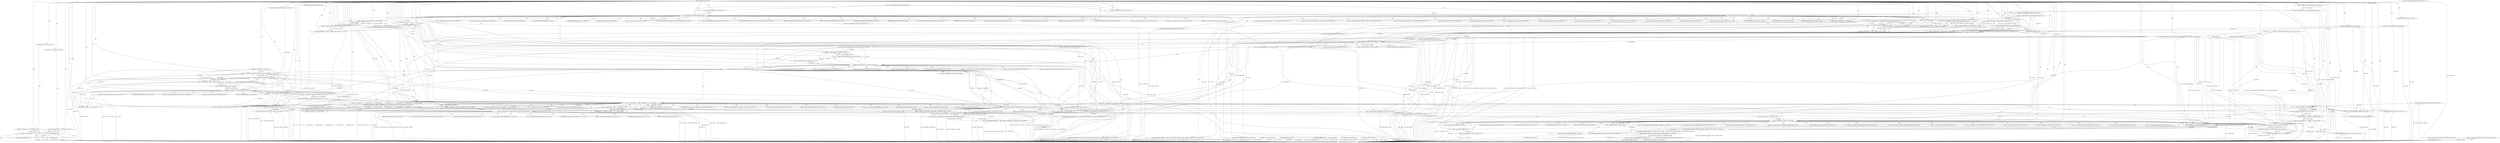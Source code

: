 
digraph "FUN80" {  

"9031" [label = "(METHOD,FUN80)<SUB>1493</SUB>" ]

"9550" [label = "(METHOD_RETURN,void)<SUB>1493</SUB>" ]

"9032" [label = "(PARAM,float VAR246[38][64][2])<SUB>1493</SUB>" ]

"9033" [label = "(PARAM,const float VAR241[64][40][2])<SUB>1494</SUB>" ]

"9034" [label = "(PARAM,SpectralBandReplication *VAR46)<SUB>1495</SUB>" ]

"9035" [label = "(PARAM,SBRData *VAR153)<SUB>1495</SUB>" ]

"9036" [label = "(PARAM,const int VAR51[2])<SUB>1496</SUB>" ]

"9043" [label = "(&lt;operator&gt;.assignment,VAR273 = 4 * !VAR46-&gt;VAR100)<SUB>1499</SUB>" ]

"9052" [label = "(&lt;operator&gt;.assignment,VAR48 = VAR46-&gt;VAR48[1])<SUB>1500</SUB>" ]

"9060" [label = "(&lt;operator&gt;.assignment,VAR274 = VAR46-&gt;VAR49[1])<SUB>1501</SUB>" ]

"9068" [label = "(&lt;operator&gt;.assignment,VAR275[5] = {\012        0.33333333333333,\012        0.30150283239582,\012        0.21816949906249,\012        0.11516383427084,\012        0.03183050093751,\012    })<SUB>1502</SUB>" ]

"9077" [label = "(&lt;operator&gt;.assignment,VAR233[2][4] = {\012        {  1,  0, -1,  0}, \012        {  0,  1,  0, -1}, \012    })<SUB>1509</SUB>" ]

"9094" [label = "(&lt;operator&gt;.assignment,(*VAR276)[48] = VAR153-&gt;VAR276)<SUB>1513</SUB>" ]

"9099" [label = "(&lt;operator&gt;.assignment,(*VAR277)[48] = VAR153-&gt;VAR277)<SUB>1513</SUB>" ]

"9105" [label = "(&lt;operator&gt;.assignment,VAR278 = VAR153-&gt;VAR147)<SUB>1514</SUB>" ]

"9111" [label = "(&lt;operator&gt;.assignment,VAR279  = VAR153-&gt;VAR280)<SUB>1515</SUB>" ]

"9540" [label = "(&lt;operator&gt;.assignment,VAR153-&gt;VAR147 = VAR278)<SUB>1577</SUB>" ]

"9545" [label = "(&lt;operator&gt;.assignment,VAR153-&gt;VAR280  = VAR279)<SUB>1578</SUB>" ]

"9257" [label = "(&lt;operator&gt;.lessThan,VAR205 &lt; VAR153-&gt;VAR159)<SUB>1533</SUB>" ]

"9262" [label = "(&lt;operator&gt;.postIncrement,VAR205++)<SUB>1533</SUB>" ]

"9045" [label = "(&lt;operator&gt;.multiplication,4 * !VAR46-&gt;VAR100)<SUB>1499</SUB>" ]

"9070" [label = "(&lt;operator&gt;.arrayInitializer,{\012        0.33333333333333,\012        0.30150283239582,\012        0.21816949906249,\012        0.11516383427084,\012        0.03183050093751,\012    })<SUB>1502</SUB>" ]

"9079" [label = "(&lt;operator&gt;.arrayInitializer,{\012        {  1,  0, -1,  0}, \012        {  0,  1,  0, -1}, \012    })<SUB>1509</SUB>" ]

"9254" [label = "(&lt;operator&gt;.assignment,VAR205 = 0)<SUB>1533</SUB>" ]

"9047" [label = "(&lt;operator&gt;.logicalNot,!VAR46-&gt;VAR100)<SUB>1499</SUB>" ]

"9080" [label = "(&lt;operator&gt;.arrayInitializer,{  1,  0, -1,  0})<SUB>1510</SUB>" ]

"9086" [label = "(&lt;operator&gt;.arrayInitializer,{  0,  1,  0, -1})<SUB>1511</SUB>" ]

"9126" [label = "(&lt;operator&gt;.lessThan,VAR68 &lt; VAR273)<SUB>1518</SUB>" ]

"9129" [label = "(&lt;operator&gt;.postIncrement,VAR68++)<SUB>1518</SUB>" ]

"9276" [label = "(&lt;operator&gt;.lessThan,VAR68 &lt; 2 * VAR153-&gt;VAR163[VAR205 + 1])<SUB>1534</SUB>" ]

"9287" [label = "(&lt;operator&gt;.postIncrement,VAR68++)<SUB>1534</SUB>" ]

"9083" [label = "(&lt;operator&gt;.minus,-1)<SUB>1510</SUB>" ]

"9090" [label = "(&lt;operator&gt;.minus,-1)<SUB>1511</SUB>" ]

"9123" [label = "(&lt;operator&gt;.assignment,VAR68 = 0)<SUB>1518</SUB>" ]

"9132" [label = "(FUN100,FUN100(VAR276[VAR68 + 2*VAR153-&gt;VAR163[0]], VAR46-&gt;VAR269[0], VAR274 * sizeof(VAR46-&gt;VAR269[0][0])))<SUB>1519</SUB>" ]

"9159" [label = "(FUN100,FUN100(VAR277[VAR68 + 2*VAR153-&gt;VAR163[0]], VAR46-&gt;VAR267[0],  VAR274 * sizeof(VAR46-&gt;VAR267[0][0])))<SUB>1520</SUB>" ]

"9189" [label = "(IDENTIFIER,VAR273,if (VAR273))<SUB>1522</SUB>" ]

"9267" [label = "(&lt;operator&gt;.assignment,VAR68 = 2 * VAR153-&gt;VAR163[VAR205])<SUB>1534</SUB>" ]

"9291" [label = "(&lt;operator&gt;.assignment,VAR281 = (1 - 2*(VAR48 &amp; 1)))<SUB>1535</SUB>" ]

"9407" [label = "(VAR46-&gt;VAR61.FUN81,VAR46-&gt;VAR61.FUN81(VAR246[VAR68] + VAR48, VAR241 + VAR48, VAR284, VAR274,\012                               VAR68 + VAR244))<SUB>1557</SUB>" ]

"9526" [label = "(&lt;operator&gt;.assignment,VAR278 = (VAR278 + VAR274) &amp; 0x1ff)<SUB>1573</SUB>" ]

"9533" [label = "(&lt;operator&gt;.assignment,VAR279 = (VAR279 + 1) &amp; 3)<SUB>1574</SUB>" ]

"9278" [label = "(&lt;operator&gt;.multiplication,2 * VAR153-&gt;VAR163[VAR205 + 1])<SUB>1534</SUB>" ]

"9305" [label = "(&lt;operator&gt;.logicalAnd,VAR273 &amp;&amp; VAR205 != VAR51[0] &amp;&amp; VAR205 != VAR51[1])<SUB>1540</SUB>" ]

"9427" [label = "(&lt;operator&gt;.logicalAnd,VAR205 != VAR51[0] &amp;&amp; VAR205 != VAR51[1])<SUB>1560</SUB>" ]

"9149" [label = "(&lt;operator&gt;.multiplication,VAR274 * sizeof(VAR46-&gt;VAR269[0][0]))<SUB>1519</SUB>" ]

"9176" [label = "(&lt;operator&gt;.multiplication,VAR274 * sizeof(VAR46-&gt;VAR267[0][0]))<SUB>1520</SUB>" ]

"9196" [label = "(&lt;operator&gt;.lessThan,VAR68 &lt; 4)<SUB>1523</SUB>" ]

"9199" [label = "(&lt;operator&gt;.postIncrement,VAR68++)<SUB>1523</SUB>" ]

"9269" [label = "(&lt;operator&gt;.multiplication,2 * VAR153-&gt;VAR163[VAR205])<SUB>1534</SUB>" ]

"9293" [label = "(&lt;operator&gt;.subtraction,1 - 2*(VAR48 &amp; 1))<SUB>1535</SUB>" ]

"9319" [label = "(&lt;operator&gt;.assignment,VAR284 = VAR282)<SUB>1541</SUB>" ]

"9322" [label = "(&lt;operator&gt;.assignment,VAR285 = VAR283)<SUB>1542</SUB>" ]

"9413" [label = "(&lt;operator&gt;.addition,VAR246[VAR68] + VAR48)<SUB>1557</SUB>" ]

"9418" [label = "(&lt;operator&gt;.addition,VAR241 + VAR48)<SUB>1557</SUB>" ]

"9423" [label = "(&lt;operator&gt;.addition,VAR68 + VAR244)<SUB>1558</SUB>" ]

"9439" [label = "(VAR46-&gt;VAR61.VAR287[VAR279],VAR46-&gt;VAR61.VAR287[VAR279](VAR246[VAR68] + VAR48, VAR46-&gt;VAR268[VAR205],\012                                                   VAR285, VAR278,\012                                                   VAR48, VAR274))<SUB>1561</SUB>" ]

"9528" [label = "(&lt;operator&gt;.and,(VAR278 + VAR274) &amp; 0x1ff)<SUB>1573</SUB>" ]

"9535" [label = "(&lt;operator&gt;.and,(VAR279 + 1) &amp; 3)<SUB>1574</SUB>" ]

"9135" [label = "(&lt;operator&gt;.addition,VAR68 + 2*VAR153-&gt;VAR163[0])<SUB>1519</SUB>" ]

"9151" [label = "(&lt;operator&gt;.sizeOf,sizeof(VAR46-&gt;VAR269[0][0]))<SUB>1519</SUB>" ]

"9162" [label = "(&lt;operator&gt;.addition,VAR68 + 2*VAR153-&gt;VAR163[0])<SUB>1520</SUB>" ]

"9178" [label = "(&lt;operator&gt;.sizeOf,sizeof(VAR46-&gt;VAR267[0][0]))<SUB>1520</SUB>" ]

"9193" [label = "(&lt;operator&gt;.assignment,VAR68 = 0)<SUB>1523</SUB>" ]

"9202" [label = "(FUN100,FUN100(VAR276[VAR68 + 2 * VAR153-&gt;VAR163[0]],\012                   VAR276[VAR68 + 2 * VAR153-&gt;VAR162],\012                   sizeof(VAR276[0])))<SUB>1524</SUB>" ]

"9227" [label = "(FUN100,FUN100(VAR277[VAR68 + 2 * VAR153-&gt;VAR163[0]],\012                   VAR277[VAR68 + 2 * VAR153-&gt;VAR162],\012                   sizeof(VAR277[0])))<SUB>1527</SUB>" ]

"9284" [label = "(&lt;operator&gt;.addition,VAR205 + 1)<SUB>1534</SUB>" ]

"9295" [label = "(&lt;operator&gt;.multiplication,2*(VAR48 &amp; 1))<SUB>1535</SUB>" ]

"9306" [label = "(&lt;operator&gt;.logicalAnd,VAR273 &amp;&amp; VAR205 != VAR51[0])<SUB>1540</SUB>" ]

"9313" [label = "(&lt;operator&gt;.notEquals,VAR205 != VAR51[1])<SUB>1540</SUB>" ]

"9330" [label = "(&lt;operator&gt;.lessThan,VAR49 &lt; VAR274)<SUB>1543</SUB>" ]

"9333" [label = "(&lt;operator&gt;.postIncrement,VAR49++)<SUB>1543</SUB>" ]

"9395" [label = "(&lt;operator&gt;.assignment,VAR284 = VAR276[VAR68 + VAR273])<SUB>1553</SUB>" ]

"9402" [label = "(&lt;operator&gt;.assignment,VAR285 = VAR277[VAR68])<SUB>1554</SUB>" ]

"9428" [label = "(&lt;operator&gt;.notEquals,VAR205 != VAR51[0])<SUB>1560</SUB>" ]

"9433" [label = "(&lt;operator&gt;.notEquals,VAR205 != VAR51[1])<SUB>1560</SUB>" ]

"9529" [label = "(&lt;operator&gt;.addition,VAR278 + VAR274)<SUB>1573</SUB>" ]

"9536" [label = "(&lt;operator&gt;.addition,VAR279 + 1)<SUB>1574</SUB>" ]

"9137" [label = "(&lt;operator&gt;.multiplication,2*VAR153-&gt;VAR163[0])<SUB>1519</SUB>" ]

"9164" [label = "(&lt;operator&gt;.multiplication,2*VAR153-&gt;VAR163[0])<SUB>1520</SUB>" ]

"9297" [label = "(&lt;operator&gt;.and,VAR48 &amp; 1)<SUB>1535</SUB>" ]

"9308" [label = "(&lt;operator&gt;.notEquals,VAR205 != VAR51[0])<SUB>1540</SUB>" ]

"9327" [label = "(&lt;operator&gt;.assignment,VAR49 = 0)<SUB>1543</SUB>" ]

"9337" [label = "(&lt;operator&gt;.assignment,VAR286 = VAR68 + VAR273)<SUB>1544</SUB>" ]

"9342" [label = "(&lt;operator&gt;.assignment,VAR284[VAR49] = 0.0f)<SUB>1545</SUB>" ]

"9347" [label = "(&lt;operator&gt;.assignment,VAR285[VAR49] = 0.0f)<SUB>1546</SUB>" ]

"9447" [label = "(&lt;operator&gt;.addition,VAR246[VAR68] + VAR48)<SUB>1561</SUB>" ]

"9468" [label = "(&lt;operator&gt;.lessThan,VAR49 &lt; VAR274)<SUB>1565</SUB>" ]

"9471" [label = "(&lt;operator&gt;.postIncrement,VAR49++)<SUB>1565</SUB>" ]

"9223" [label = "(&lt;operator&gt;.sizeOf,sizeof(VAR276[0]))<SUB>1526</SUB>" ]

"9248" [label = "(&lt;operator&gt;.sizeOf,sizeof(VAR277[0]))<SUB>1529</SUB>" ]

"9357" [label = "(&lt;operator&gt;.lessEqualsThan,VAR175 &lt;= VAR273)<SUB>1547</SUB>" ]

"9360" [label = "(&lt;operator&gt;.postIncrement,VAR175++)<SUB>1547</SUB>" ]

"9465" [label = "(&lt;operator&gt;.assignment,VAR49 = 0)<SUB>1565</SUB>" ]

"9474" [label = "(&lt;operator&gt;.assignmentPlus,VAR246[VAR68][VAR49 + VAR48][0] +=\012                        VAR46-&gt;VAR268[VAR205][VAR49] * VAR233[0][VAR279])<SUB>1566</SUB>" ]

"9497" [label = "(&lt;operator&gt;.assignmentPlus,VAR246[VAR68][VAR49 + VAR48][1] +=\012                        VAR46-&gt;VAR268[VAR205][VAR49] * (VAR233[1][VAR279] * VAR281))<SUB>1568</SUB>" ]

"9522" [label = "(&lt;operator&gt;.assignment,VAR281 = -VAR281)<SUB>1570</SUB>" ]

"9205" [label = "(&lt;operator&gt;.addition,VAR68 + 2 * VAR153-&gt;VAR163[0])<SUB>1524</SUB>" ]

"9216" [label = "(&lt;operator&gt;.addition,VAR68 + 2 * VAR153-&gt;VAR162)<SUB>1525</SUB>" ]

"9230" [label = "(&lt;operator&gt;.addition,VAR68 + 2 * VAR153-&gt;VAR163[0])<SUB>1527</SUB>" ]

"9241" [label = "(&lt;operator&gt;.addition,VAR68 + 2 * VAR153-&gt;VAR162)<SUB>1528</SUB>" ]

"9339" [label = "(&lt;operator&gt;.addition,VAR68 + VAR273)<SUB>1544</SUB>" ]

"9354" [label = "(&lt;operator&gt;.assignment,VAR175 = 0)<SUB>1547</SUB>" ]

"9363" [label = "(&lt;operator&gt;.assignmentPlus,VAR284[VAR49] += VAR276[VAR286 - VAR175][VAR49] * VAR275[VAR175])<SUB>1548</SUB>" ]

"9378" [label = "(&lt;operator&gt;.assignmentPlus,VAR285[VAR49] += VAR277[VAR286 - VAR175][VAR49] * VAR275[VAR175])<SUB>1549</SUB>" ]

"9399" [label = "(&lt;operator&gt;.addition,VAR68 + VAR273)<SUB>1553</SUB>" ]

"9207" [label = "(&lt;operator&gt;.multiplication,2 * VAR153-&gt;VAR163[0])<SUB>1524</SUB>" ]

"9218" [label = "(&lt;operator&gt;.multiplication,2 * VAR153-&gt;VAR162)<SUB>1525</SUB>" ]

"9232" [label = "(&lt;operator&gt;.multiplication,2 * VAR153-&gt;VAR163[0])<SUB>1527</SUB>" ]

"9243" [label = "(&lt;operator&gt;.multiplication,2 * VAR153-&gt;VAR162)<SUB>1528</SUB>" ]

"9484" [label = "(&lt;operator&gt;.multiplication,VAR46-&gt;VAR268[VAR205][VAR49] * VAR233[0][VAR279])<SUB>1567</SUB>" ]

"9507" [label = "(&lt;operator&gt;.multiplication,VAR46-&gt;VAR268[VAR205][VAR49] * (VAR233[1][VAR279] * VAR281))<SUB>1569</SUB>" ]

"9524" [label = "(&lt;operator&gt;.minus,-VAR281)<SUB>1570</SUB>" ]

"9367" [label = "(&lt;operator&gt;.multiplication,VAR276[VAR286 - VAR175][VAR49] * VAR275[VAR175])<SUB>1548</SUB>" ]

"9382" [label = "(&lt;operator&gt;.multiplication,VAR277[VAR286 - VAR175][VAR49] * VAR275[VAR175])<SUB>1549</SUB>" ]

"9515" [label = "(&lt;operator&gt;.multiplication,VAR233[1][VAR279] * VAR281)<SUB>1569</SUB>" ]

"9480" [label = "(&lt;operator&gt;.addition,VAR49 + VAR48)<SUB>1566</SUB>" ]

"9503" [label = "(&lt;operator&gt;.addition,VAR49 + VAR48)<SUB>1568</SUB>" ]

"9371" [label = "(&lt;operator&gt;.subtraction,VAR286 - VAR175)<SUB>1548</SUB>" ]

"9386" [label = "(&lt;operator&gt;.subtraction,VAR286 - VAR175)<SUB>1549</SUB>" ]

"9117" [label = "(&lt;operator&gt;.indirectFieldAccess,VAR46-&gt;VAR97)<SUB>1517</SUB>" ]

"9259" [label = "(&lt;operator&gt;.indirectFieldAccess,VAR153-&gt;VAR159)<SUB>1533</SUB>" ]

"9261" [label = "(FIELD_IDENTIFIER,VAR159,VAR159)<SUB>1533</SUB>" ]

"9300" [label = "(UNKNOWN,FUN68(float, VAR282, [48]);,FUN68(float, VAR282, [48]);)<SUB>1536</SUB>" ]

"9301" [label = "(UNKNOWN,FUN68(float, VAR283, [48]);,FUN68(float, VAR283, [48]);)<SUB>1537</SUB>" ]

"9133" [label = "(&lt;operator&gt;.indirectIndexAccess,VAR276[VAR68 + 2*VAR153-&gt;VAR163[0]])<SUB>1519</SUB>" ]

"9144" [label = "(&lt;operator&gt;.indirectIndexAccess,VAR46-&gt;VAR269[0])<SUB>1519</SUB>" ]

"9160" [label = "(&lt;operator&gt;.indirectIndexAccess,VAR277[VAR68 + 2*VAR153-&gt;VAR163[0]])<SUB>1520</SUB>" ]

"9171" [label = "(&lt;operator&gt;.indirectIndexAccess,VAR46-&gt;VAR267[0])<SUB>1520</SUB>" ]

"9280" [label = "(&lt;operator&gt;.indirectIndexAccess,VAR153-&gt;VAR163[VAR205 + 1])<SUB>1534</SUB>" ]

"9408" [label = "(&lt;operator&gt;.fieldAccess,VAR46-&gt;VAR61.FUN81)<SUB>1557</SUB>" ]

"9145" [label = "(&lt;operator&gt;.indirectFieldAccess,VAR46-&gt;VAR269)<SUB>1519</SUB>" ]

"9172" [label = "(&lt;operator&gt;.indirectFieldAccess,VAR46-&gt;VAR267)<SUB>1520</SUB>" ]

"9271" [label = "(&lt;operator&gt;.indirectIndexAccess,VAR153-&gt;VAR163[VAR205])<SUB>1534</SUB>" ]

"9281" [label = "(&lt;operator&gt;.indirectFieldAccess,VAR153-&gt;VAR163)<SUB>1534</SUB>" ]

"9409" [label = "(&lt;operator&gt;.indirectFieldAccess,VAR46-&gt;VAR61)<SUB>1557</SUB>" ]

"9412" [label = "(FIELD_IDENTIFIER,FUN81,FUN81)<SUB>1557</SUB>" ]

"9414" [label = "(&lt;operator&gt;.indirectIndexAccess,VAR246[VAR68])<SUB>1557</SUB>" ]

"9147" [label = "(FIELD_IDENTIFIER,VAR269,VAR269)<SUB>1519</SUB>" ]

"9152" [label = "(&lt;operator&gt;.indirectIndexAccess,VAR46-&gt;VAR269[0][0])<SUB>1519</SUB>" ]

"9174" [label = "(FIELD_IDENTIFIER,VAR267,VAR267)<SUB>1520</SUB>" ]

"9179" [label = "(&lt;operator&gt;.indirectIndexAccess,VAR46-&gt;VAR267[0][0])<SUB>1520</SUB>" ]

"9272" [label = "(&lt;operator&gt;.indirectFieldAccess,VAR153-&gt;VAR163)<SUB>1534</SUB>" ]

"9283" [label = "(FIELD_IDENTIFIER,VAR163,VAR163)<SUB>1534</SUB>" ]

"9315" [label = "(&lt;operator&gt;.indirectIndexAccess,VAR51[1])<SUB>1540</SUB>" ]

"9411" [label = "(FIELD_IDENTIFIER,VAR61,VAR61)<SUB>1557</SUB>" ]

"9430" [label = "(&lt;operator&gt;.indirectIndexAccess,VAR51[0])<SUB>1560</SUB>" ]

"9435" [label = "(&lt;operator&gt;.indirectIndexAccess,VAR51[1])<SUB>1560</SUB>" ]

"9440" [label = "(&lt;operator&gt;.indirectIndexAccess,VAR46-&gt;VAR61.VAR287[VAR279])<SUB>1561</SUB>" ]

"9452" [label = "(&lt;operator&gt;.indirectIndexAccess,VAR46-&gt;VAR268[VAR205])<SUB>1561</SUB>" ]

"9139" [label = "(&lt;operator&gt;.indirectIndexAccess,VAR153-&gt;VAR163[0])<SUB>1519</SUB>" ]

"9153" [label = "(&lt;operator&gt;.indirectIndexAccess,VAR46-&gt;VAR269[0])<SUB>1519</SUB>" ]

"9166" [label = "(&lt;operator&gt;.indirectIndexAccess,VAR153-&gt;VAR163[0])<SUB>1520</SUB>" ]

"9180" [label = "(&lt;operator&gt;.indirectIndexAccess,VAR46-&gt;VAR267[0])<SUB>1520</SUB>" ]

"9203" [label = "(&lt;operator&gt;.indirectIndexAccess,VAR276[VAR68 + 2 * VAR153-&gt;VAR163[0]])<SUB>1524</SUB>" ]

"9214" [label = "(&lt;operator&gt;.indirectIndexAccess,VAR276[VAR68 + 2 * VAR153-&gt;VAR162])<SUB>1525</SUB>" ]

"9228" [label = "(&lt;operator&gt;.indirectIndexAccess,VAR277[VAR68 + 2 * VAR153-&gt;VAR163[0]])<SUB>1527</SUB>" ]

"9239" [label = "(&lt;operator&gt;.indirectIndexAccess,VAR277[VAR68 + 2 * VAR153-&gt;VAR162])<SUB>1528</SUB>" ]

"9274" [label = "(FIELD_IDENTIFIER,VAR163,VAR163)<SUB>1534</SUB>" ]

"9310" [label = "(&lt;operator&gt;.indirectIndexAccess,VAR51[0])<SUB>1540</SUB>" ]

"9397" [label = "(&lt;operator&gt;.indirectIndexAccess,VAR276[VAR68 + VAR273])<SUB>1553</SUB>" ]

"9404" [label = "(&lt;operator&gt;.indirectIndexAccess,VAR277[VAR68])<SUB>1554</SUB>" ]

"9441" [label = "(&lt;operator&gt;.fieldAccess,VAR46-&gt;VAR61.VAR287)<SUB>1561</SUB>" ]

"9448" [label = "(&lt;operator&gt;.indirectIndexAccess,VAR246[VAR68])<SUB>1561</SUB>" ]

"9453" [label = "(&lt;operator&gt;.indirectFieldAccess,VAR46-&gt;VAR268)<SUB>1561</SUB>" ]

"9140" [label = "(&lt;operator&gt;.indirectFieldAccess,VAR153-&gt;VAR163)<SUB>1519</SUB>" ]

"9154" [label = "(&lt;operator&gt;.indirectFieldAccess,VAR46-&gt;VAR269)<SUB>1519</SUB>" ]

"9167" [label = "(&lt;operator&gt;.indirectFieldAccess,VAR153-&gt;VAR163)<SUB>1520</SUB>" ]

"9181" [label = "(&lt;operator&gt;.indirectFieldAccess,VAR46-&gt;VAR267)<SUB>1520</SUB>" ]

"9224" [label = "(&lt;operator&gt;.indirectIndexAccess,VAR276[0])<SUB>1526</SUB>" ]

"9249" [label = "(&lt;operator&gt;.indirectIndexAccess,VAR277[0])<SUB>1529</SUB>" ]

"9343" [label = "(&lt;operator&gt;.indirectIndexAccess,VAR284[VAR49])<SUB>1545</SUB>" ]

"9348" [label = "(&lt;operator&gt;.indirectIndexAccess,VAR285[VAR49])<SUB>1546</SUB>" ]

"9442" [label = "(&lt;operator&gt;.indirectFieldAccess,VAR46-&gt;VAR61)<SUB>1561</SUB>" ]

"9445" [label = "(FIELD_IDENTIFIER,VAR287,VAR287)<SUB>1561</SUB>" ]

"9455" [label = "(FIELD_IDENTIFIER,VAR268,VAR268)<SUB>1561</SUB>" ]

"9142" [label = "(FIELD_IDENTIFIER,VAR163,VAR163)<SUB>1519</SUB>" ]

"9156" [label = "(FIELD_IDENTIFIER,VAR269,VAR269)<SUB>1519</SUB>" ]

"9169" [label = "(FIELD_IDENTIFIER,VAR163,VAR163)<SUB>1520</SUB>" ]

"9183" [label = "(FIELD_IDENTIFIER,VAR267,VAR267)<SUB>1520</SUB>" ]

"9444" [label = "(FIELD_IDENTIFIER,VAR61,VAR61)<SUB>1561</SUB>" ]

"9475" [label = "(&lt;operator&gt;.indirectIndexAccess,VAR246[VAR68][VAR49 + VAR48][0])<SUB>1566</SUB>" ]

"9498" [label = "(&lt;operator&gt;.indirectIndexAccess,VAR246[VAR68][VAR49 + VAR48][1])<SUB>1568</SUB>" ]

"9209" [label = "(&lt;operator&gt;.indirectIndexAccess,VAR153-&gt;VAR163[0])<SUB>1524</SUB>" ]

"9220" [label = "(&lt;operator&gt;.indirectFieldAccess,VAR153-&gt;VAR162)<SUB>1525</SUB>" ]

"9234" [label = "(&lt;operator&gt;.indirectIndexAccess,VAR153-&gt;VAR163[0])<SUB>1527</SUB>" ]

"9245" [label = "(&lt;operator&gt;.indirectFieldAccess,VAR153-&gt;VAR162)<SUB>1528</SUB>" ]

"9364" [label = "(&lt;operator&gt;.indirectIndexAccess,VAR284[VAR49])<SUB>1548</SUB>" ]

"9379" [label = "(&lt;operator&gt;.indirectIndexAccess,VAR285[VAR49])<SUB>1549</SUB>" ]

"9476" [label = "(&lt;operator&gt;.indirectIndexAccess,VAR246[VAR68][VAR49 + VAR48])<SUB>1566</SUB>" ]

"9485" [label = "(&lt;operator&gt;.indirectIndexAccess,VAR46-&gt;VAR268[VAR205][VAR49])<SUB>1567</SUB>" ]

"9492" [label = "(&lt;operator&gt;.indirectIndexAccess,VAR233[0][VAR279])<SUB>1567</SUB>" ]

"9499" [label = "(&lt;operator&gt;.indirectIndexAccess,VAR246[VAR68][VAR49 + VAR48])<SUB>1568</SUB>" ]

"9508" [label = "(&lt;operator&gt;.indirectIndexAccess,VAR46-&gt;VAR268[VAR205][VAR49])<SUB>1569</SUB>" ]

"9210" [label = "(&lt;operator&gt;.indirectFieldAccess,VAR153-&gt;VAR163)<SUB>1524</SUB>" ]

"9222" [label = "(FIELD_IDENTIFIER,VAR162,VAR162)<SUB>1525</SUB>" ]

"9235" [label = "(&lt;operator&gt;.indirectFieldAccess,VAR153-&gt;VAR163)<SUB>1527</SUB>" ]

"9247" [label = "(FIELD_IDENTIFIER,VAR162,VAR162)<SUB>1528</SUB>" ]

"9368" [label = "(&lt;operator&gt;.indirectIndexAccess,VAR276[VAR286 - VAR175][VAR49])<SUB>1548</SUB>" ]

"9375" [label = "(&lt;operator&gt;.indirectIndexAccess,VAR275[VAR175])<SUB>1548</SUB>" ]

"9383" [label = "(&lt;operator&gt;.indirectIndexAccess,VAR277[VAR286 - VAR175][VAR49])<SUB>1549</SUB>" ]

"9390" [label = "(&lt;operator&gt;.indirectIndexAccess,VAR275[VAR175])<SUB>1549</SUB>" ]

"9477" [label = "(&lt;operator&gt;.indirectIndexAccess,VAR246[VAR68])<SUB>1566</SUB>" ]

"9486" [label = "(&lt;operator&gt;.indirectIndexAccess,VAR46-&gt;VAR268[VAR205])<SUB>1567</SUB>" ]

"9493" [label = "(&lt;operator&gt;.indirectIndexAccess,VAR233[0])<SUB>1567</SUB>" ]

"9500" [label = "(&lt;operator&gt;.indirectIndexAccess,VAR246[VAR68])<SUB>1568</SUB>" ]

"9509" [label = "(&lt;operator&gt;.indirectIndexAccess,VAR46-&gt;VAR268[VAR205])<SUB>1569</SUB>" ]

"9516" [label = "(&lt;operator&gt;.indirectIndexAccess,VAR233[1][VAR279])<SUB>1569</SUB>" ]

"9212" [label = "(FIELD_IDENTIFIER,VAR163,VAR163)<SUB>1524</SUB>" ]

"9237" [label = "(FIELD_IDENTIFIER,VAR163,VAR163)<SUB>1527</SUB>" ]

"9369" [label = "(&lt;operator&gt;.indirectIndexAccess,VAR276[VAR286 - VAR175])<SUB>1548</SUB>" ]

"9384" [label = "(&lt;operator&gt;.indirectIndexAccess,VAR277[VAR286 - VAR175])<SUB>1549</SUB>" ]

"9487" [label = "(&lt;operator&gt;.indirectFieldAccess,VAR46-&gt;VAR268)<SUB>1567</SUB>" ]

"9510" [label = "(&lt;operator&gt;.indirectFieldAccess,VAR46-&gt;VAR268)<SUB>1569</SUB>" ]

"9517" [label = "(&lt;operator&gt;.indirectIndexAccess,VAR233[1])<SUB>1569</SUB>" ]

"9489" [label = "(FIELD_IDENTIFIER,VAR268,VAR268)<SUB>1567</SUB>" ]

"9512" [label = "(FIELD_IDENTIFIER,VAR268,VAR268)<SUB>1569</SUB>" ]

  "9032" -> "9550"  [ label = "DDG: VAR246"] 

  "9033" -> "9550"  [ label = "DDG: VAR241"] 

  "9034" -> "9550"  [ label = "DDG: VAR46"] 

  "9035" -> "9550"  [ label = "DDG: VAR153"] 

  "9036" -> "9550"  [ label = "DDG: VAR51"] 

  "9043" -> "9550"  [ label = "DDG: VAR273"] 

  "9047" -> "9550"  [ label = "DDG: VAR46-&gt;VAR100"] 

  "9045" -> "9550"  [ label = "DDG: !VAR46-&gt;VAR100"] 

  "9043" -> "9550"  [ label = "DDG: 4 * !VAR46-&gt;VAR100"] 

  "9052" -> "9550"  [ label = "DDG: VAR48"] 

  "9052" -> "9550"  [ label = "DDG: VAR46-&gt;VAR48[1]"] 

  "9060" -> "9550"  [ label = "DDG: VAR274"] 

  "9060" -> "9550"  [ label = "DDG: VAR46-&gt;VAR49[1]"] 

  "9068" -> "9550"  [ label = "DDG: VAR275"] 

  "9068" -> "9550"  [ label = "DDG: {\012        0.33333333333333,\012        0.30150283239582,\012        0.21816949906249,\012        0.11516383427084,\012        0.03183050093751,\012    }"] 

  "9077" -> "9550"  [ label = "DDG: VAR233"] 

  "9079" -> "9550"  [ label = "DDG: {  1,  0, -1,  0}"] 

  "9086" -> "9550"  [ label = "DDG: -1"] 

  "9079" -> "9550"  [ label = "DDG: {  0,  1,  0, -1}"] 

  "9077" -> "9550"  [ label = "DDG: {\012        {  1,  0, -1,  0}, \012        {  0,  1,  0, -1}, \012    }"] 

  "9094" -> "9550"  [ label = "DDG: VAR153-&gt;VAR276"] 

  "9099" -> "9550"  [ label = "DDG: VAR153-&gt;VAR277"] 

  "9196" -> "9550"  [ label = "DDG: VAR68"] 

  "9196" -> "9550"  [ label = "DDG: VAR68 &lt; 4"] 

  "9202" -> "9550"  [ label = "DDG: VAR276[VAR68 + 2 * VAR153-&gt;VAR163[0]]"] 

  "9202" -> "9550"  [ label = "DDG: VAR276[VAR68 + 2 * VAR153-&gt;VAR162]"] 

  "9223" -> "9550"  [ label = "DDG: VAR276[0]"] 

  "9202" -> "9550"  [ label = "DDG: FUN100(VAR276[VAR68 + 2 * VAR153-&gt;VAR163[0]],\012                   VAR276[VAR68 + 2 * VAR153-&gt;VAR162],\012                   sizeof(VAR276[0]))"] 

  "9232" -> "9550"  [ label = "DDG: VAR153-&gt;VAR163[0]"] 

  "9230" -> "9550"  [ label = "DDG: 2 * VAR153-&gt;VAR163[0]"] 

  "9227" -> "9550"  [ label = "DDG: VAR277[VAR68 + 2 * VAR153-&gt;VAR163[0]]"] 

  "9243" -> "9550"  [ label = "DDG: VAR153-&gt;VAR162"] 

  "9241" -> "9550"  [ label = "DDG: 2 * VAR153-&gt;VAR162"] 

  "9227" -> "9550"  [ label = "DDG: VAR277[VAR68 + 2 * VAR153-&gt;VAR162]"] 

  "9248" -> "9550"  [ label = "DDG: VAR277[0]"] 

  "9227" -> "9550"  [ label = "DDG: FUN100(VAR277[VAR68 + 2 * VAR153-&gt;VAR163[0]],\012                   VAR277[VAR68 + 2 * VAR153-&gt;VAR162],\012                   sizeof(VAR277[0]))"] 

  "9126" -> "9550"  [ label = "DDG: VAR68"] 

  "9126" -> "9550"  [ label = "DDG: VAR273"] 

  "9126" -> "9550"  [ label = "DDG: VAR68 &lt; VAR273"] 

  "9257" -> "9550"  [ label = "DDG: VAR205"] 

  "9257" -> "9550"  [ label = "DDG: VAR153-&gt;VAR159"] 

  "9257" -> "9550"  [ label = "DDG: VAR205 &lt; VAR153-&gt;VAR159"] 

  "9540" -> "9550"  [ label = "DDG: VAR153-&gt;VAR147"] 

  "9540" -> "9550"  [ label = "DDG: VAR278"] 

  "9545" -> "9550"  [ label = "DDG: VAR153-&gt;VAR280"] 

  "9545" -> "9550"  [ label = "DDG: VAR279"] 

  "9269" -> "9550"  [ label = "DDG: VAR153-&gt;VAR163[VAR205]"] 

  "9267" -> "9550"  [ label = "DDG: 2 * VAR153-&gt;VAR163[VAR205]"] 

  "9276" -> "9550"  [ label = "DDG: VAR68"] 

  "9278" -> "9550"  [ label = "DDG: VAR153-&gt;VAR163[VAR205 + 1]"] 

  "9276" -> "9550"  [ label = "DDG: 2 * VAR153-&gt;VAR163[VAR205 + 1]"] 

  "9276" -> "9550"  [ label = "DDG: VAR68 &lt; 2 * VAR153-&gt;VAR163[VAR205 + 1]"] 

  "9291" -> "9550"  [ label = "DDG: VAR281"] 

  "9295" -> "9550"  [ label = "DDG: VAR48 &amp; 1"] 

  "9293" -> "9550"  [ label = "DDG: 2*(VAR48 &amp; 1)"] 

  "9291" -> "9550"  [ label = "DDG: 1 - 2*(VAR48 &amp; 1)"] 

  "9306" -> "9550"  [ label = "DDG: VAR273"] 

  "9305" -> "9550"  [ label = "DDG: VAR273 &amp;&amp; VAR205 != VAR51[0]"] 

  "9313" -> "9550"  [ label = "DDG: VAR51[1]"] 

  "9305" -> "9550"  [ label = "DDG: VAR273 &amp;&amp; VAR205 != VAR51[0] &amp;&amp; VAR205 != VAR51[1]"] 

  "9399" -> "9550"  [ label = "DDG: VAR273"] 

  "9395" -> "9550"  [ label = "DDG: VAR276[VAR68 + VAR273]"] 

  "9402" -> "9550"  [ label = "DDG: VAR285"] 

  "9402" -> "9550"  [ label = "DDG: VAR277[VAR68]"] 

  "9322" -> "9550"  [ label = "DDG: VAR285"] 

  "9330" -> "9550"  [ label = "DDG: VAR49"] 

  "9330" -> "9550"  [ label = "DDG: VAR49 &lt; VAR274"] 

  "9413" -> "9550"  [ label = "DDG: VAR246[VAR68]"] 

  "9407" -> "9550"  [ label = "DDG: VAR246[VAR68] + VAR48"] 

  "9418" -> "9550"  [ label = "DDG: VAR241"] 

  "9418" -> "9550"  [ label = "DDG: VAR48"] 

  "9407" -> "9550"  [ label = "DDG: VAR241 + VAR48"] 

  "9407" -> "9550"  [ label = "DDG: VAR284"] 

  "9407" -> "9550"  [ label = "DDG: VAR68 + VAR244"] 

  "9407" -> "9550"  [ label = "DDG: VAR46-&gt;VAR61.FUN81(VAR246[VAR68] + VAR48, VAR241 + VAR48, VAR284, VAR274,\012                               VAR68 + VAR244)"] 

  "9428" -> "9550"  [ label = "DDG: VAR51[0]"] 

  "9427" -> "9550"  [ label = "DDG: VAR205 != VAR51[0]"] 

  "9433" -> "9550"  [ label = "DDG: VAR51[1]"] 

  "9427" -> "9550"  [ label = "DDG: VAR205 != VAR51[1]"] 

  "9427" -> "9550"  [ label = "DDG: VAR205 != VAR51[0] &amp;&amp; VAR205 != VAR51[1]"] 

  "9468" -> "9550"  [ label = "DDG: VAR49"] 

  "9468" -> "9550"  [ label = "DDG: VAR49 &lt; VAR274"] 

  "9474" -> "9550"  [ label = "DDG: VAR246[VAR68][VAR49 + VAR48][0]"] 

  "9484" -> "9550"  [ label = "DDG: VAR233[0][VAR279]"] 

  "9474" -> "9550"  [ label = "DDG: VAR46-&gt;VAR268[VAR205][VAR49] * VAR233[0][VAR279]"] 

  "9503" -> "9550"  [ label = "DDG: VAR48"] 

  "9497" -> "9550"  [ label = "DDG: VAR246[VAR68][VAR49 + VAR48][1]"] 

  "9507" -> "9550"  [ label = "DDG: VAR46-&gt;VAR268[VAR205][VAR49]"] 

  "9515" -> "9550"  [ label = "DDG: VAR233[1][VAR279]"] 

  "9507" -> "9550"  [ label = "DDG: VAR233[1][VAR279] * VAR281"] 

  "9497" -> "9550"  [ label = "DDG: VAR46-&gt;VAR268[VAR205][VAR49] * (VAR233[1][VAR279] * VAR281)"] 

  "9522" -> "9550"  [ label = "DDG: VAR281"] 

  "9522" -> "9550"  [ label = "DDG: -VAR281"] 

  "9447" -> "9550"  [ label = "DDG: VAR246[VAR68]"] 

  "9439" -> "9550"  [ label = "DDG: VAR246[VAR68] + VAR48"] 

  "9439" -> "9550"  [ label = "DDG: VAR46-&gt;VAR268[VAR205]"] 

  "9439" -> "9550"  [ label = "DDG: VAR285"] 

  "9439" -> "9550"  [ label = "DDG: VAR48"] 

  "9439" -> "9550"  [ label = "DDG: VAR46-&gt;VAR61.VAR287[VAR279](VAR246[VAR68] + VAR48, VAR46-&gt;VAR268[VAR205],\012                                                   VAR285, VAR278,\012                                                   VAR48, VAR274)"] 

  "9529" -> "9550"  [ label = "DDG: VAR274"] 

  "9528" -> "9550"  [ label = "DDG: VAR278 + VAR274"] 

  "9526" -> "9550"  [ label = "DDG: (VAR278 + VAR274) &amp; 0x1ff"] 

  "9535" -> "9550"  [ label = "DDG: VAR279 + 1"] 

  "9533" -> "9550"  [ label = "DDG: (VAR279 + 1) &amp; 3"] 

  "9337" -> "9550"  [ label = "DDG: VAR286"] 

  "9337" -> "9550"  [ label = "DDG: VAR68 + VAR273"] 

  "9342" -> "9550"  [ label = "DDG: VAR284[VAR49]"] 

  "9347" -> "9550"  [ label = "DDG: VAR285[VAR49]"] 

  "9357" -> "9550"  [ label = "DDG: VAR175"] 

  "9357" -> "9550"  [ label = "DDG: VAR273"] 

  "9357" -> "9550"  [ label = "DDG: VAR175 &lt;= VAR273"] 

  "9363" -> "9550"  [ label = "DDG: VAR284[VAR49]"] 

  "9367" -> "9550"  [ label = "DDG: VAR276[VAR286 - VAR175][VAR49]"] 

  "9363" -> "9550"  [ label = "DDG: VAR276[VAR286 - VAR175][VAR49] * VAR275[VAR175]"] 

  "9378" -> "9550"  [ label = "DDG: VAR285[VAR49]"] 

  "9386" -> "9550"  [ label = "DDG: VAR286"] 

  "9382" -> "9550"  [ label = "DDG: VAR277[VAR286 - VAR175][VAR49]"] 

  "9382" -> "9550"  [ label = "DDG: VAR275[VAR175]"] 

  "9378" -> "9550"  [ label = "DDG: VAR277[VAR286 - VAR175][VAR49] * VAR275[VAR175]"] 

  "9132" -> "9550"  [ label = "DDG: VAR276[VAR68 + 2*VAR153-&gt;VAR163[0]]"] 

  "9132" -> "9550"  [ label = "DDG: VAR46-&gt;VAR269[0]"] 

  "9151" -> "9550"  [ label = "DDG: VAR46-&gt;VAR269[0][0]"] 

  "9132" -> "9550"  [ label = "DDG: VAR274 * sizeof(VAR46-&gt;VAR269[0][0])"] 

  "9132" -> "9550"  [ label = "DDG: FUN100(VAR276[VAR68 + 2*VAR153-&gt;VAR163[0]], VAR46-&gt;VAR269[0], VAR274 * sizeof(VAR46-&gt;VAR269[0][0]))"] 

  "9164" -> "9550"  [ label = "DDG: VAR153-&gt;VAR163[0]"] 

  "9162" -> "9550"  [ label = "DDG: 2*VAR153-&gt;VAR163[0]"] 

  "9159" -> "9550"  [ label = "DDG: VAR277[VAR68 + 2*VAR153-&gt;VAR163[0]]"] 

  "9159" -> "9550"  [ label = "DDG: VAR46-&gt;VAR267[0]"] 

  "9176" -> "9550"  [ label = "DDG: VAR274"] 

  "9178" -> "9550"  [ label = "DDG: VAR46-&gt;VAR267[0][0]"] 

  "9159" -> "9550"  [ label = "DDG: VAR274 * sizeof(VAR46-&gt;VAR267[0][0])"] 

  "9159" -> "9550"  [ label = "DDG: FUN100(VAR277[VAR68 + 2*VAR153-&gt;VAR163[0]], VAR46-&gt;VAR267[0],  VAR274 * sizeof(VAR46-&gt;VAR267[0][0]))"] 

  "9319" -> "9550"  [ label = "DDG: VAR282"] 

  "9322" -> "9550"  [ label = "DDG: VAR283"] 

  "9099" -> "9550"  [ label = "DDG: "] 

  "9423" -> "9550"  [ label = "DDG: VAR244"] 

  "9094" -> "9550"  [ label = "DDG: "] 

  "9031" -> "9032"  [ label = "DDG: "] 

  "9031" -> "9033"  [ label = "DDG: "] 

  "9031" -> "9034"  [ label = "DDG: "] 

  "9031" -> "9035"  [ label = "DDG: "] 

  "9031" -> "9036"  [ label = "DDG: "] 

  "9045" -> "9043"  [ label = "DDG: 4"] 

  "9045" -> "9043"  [ label = "DDG: !VAR46-&gt;VAR100"] 

  "9070" -> "9068"  [ label = "DDG: 0.30150283239582"] 

  "9070" -> "9068"  [ label = "DDG: 0.03183050093751"] 

  "9070" -> "9068"  [ label = "DDG: 0.33333333333333"] 

  "9070" -> "9068"  [ label = "DDG: 0.11516383427084"] 

  "9070" -> "9068"  [ label = "DDG: 0.21816949906249"] 

  "9079" -> "9077"  [ label = "DDG: {  1,  0, -1,  0}"] 

  "9079" -> "9077"  [ label = "DDG: {  0,  1,  0, -1}"] 

  "9105" -> "9540"  [ label = "DDG: VAR278"] 

  "9526" -> "9540"  [ label = "DDG: VAR278"] 

  "9031" -> "9540"  [ label = "DDG: "] 

  "9111" -> "9545"  [ label = "DDG: VAR279"] 

  "9533" -> "9545"  [ label = "DDG: VAR279"] 

  "9031" -> "9545"  [ label = "DDG: "] 

  "9031" -> "9045"  [ label = "DDG: "] 

  "9047" -> "9045"  [ label = "DDG: VAR46-&gt;VAR100"] 

  "9031" -> "9070"  [ label = "DDG: "] 

  "9080" -> "9079"  [ label = "DDG: 1"] 

  "9080" -> "9079"  [ label = "DDG: 0"] 

  "9080" -> "9079"  [ label = "DDG: -1"] 

  "9086" -> "9079"  [ label = "DDG: 0"] 

  "9086" -> "9079"  [ label = "DDG: 1"] 

  "9086" -> "9079"  [ label = "DDG: -1"] 

  "9031" -> "9254"  [ label = "DDG: "] 

  "9254" -> "9257"  [ label = "DDG: VAR205"] 

  "9262" -> "9257"  [ label = "DDG: VAR205"] 

  "9031" -> "9257"  [ label = "DDG: "] 

  "9031" -> "9262"  [ label = "DDG: "] 

  "9257" -> "9262"  [ label = "DDG: VAR205"] 

  "9428" -> "9262"  [ label = "DDG: VAR205"] 

  "9433" -> "9262"  [ label = "DDG: VAR205"] 

  "9031" -> "9080"  [ label = "DDG: "] 

  "9083" -> "9080"  [ label = "DDG: 1"] 

  "9031" -> "9086"  [ label = "DDG: "] 

  "9090" -> "9086"  [ label = "DDG: 1"] 

  "9031" -> "9083"  [ label = "DDG: "] 

  "9031" -> "9090"  [ label = "DDG: "] 

  "9031" -> "9123"  [ label = "DDG: "] 

  "9123" -> "9126"  [ label = "DDG: VAR68"] 

  "9129" -> "9126"  [ label = "DDG: VAR68"] 

  "9031" -> "9126"  [ label = "DDG: "] 

  "9043" -> "9126"  [ label = "DDG: VAR273"] 

  "9031" -> "9129"  [ label = "DDG: "] 

  "9126" -> "9129"  [ label = "DDG: VAR68"] 

  "9031" -> "9189"  [ label = "DDG: "] 

  "9269" -> "9267"  [ label = "DDG: 2"] 

  "9269" -> "9267"  [ label = "DDG: VAR153-&gt;VAR163[VAR205]"] 

  "9267" -> "9276"  [ label = "DDG: VAR68"] 

  "9287" -> "9276"  [ label = "DDG: VAR68"] 

  "9031" -> "9276"  [ label = "DDG: "] 

  "9278" -> "9276"  [ label = "DDG: 2"] 

  "9278" -> "9276"  [ label = "DDG: VAR153-&gt;VAR163[VAR205 + 1]"] 

  "9031" -> "9287"  [ label = "DDG: "] 

  "9276" -> "9287"  [ label = "DDG: VAR68"] 

  "9293" -> "9291"  [ label = "DDG: 1"] 

  "9293" -> "9291"  [ label = "DDG: 2*(VAR48 &amp; 1)"] 

  "9528" -> "9526"  [ label = "DDG: VAR278 + VAR274"] 

  "9528" -> "9526"  [ label = "DDG: 0x1ff"] 

  "9535" -> "9533"  [ label = "DDG: VAR279 + 1"] 

  "9535" -> "9533"  [ label = "DDG: 3"] 

  "9149" -> "9132"  [ label = "DDG: VAR274"] 

  "9176" -> "9159"  [ label = "DDG: VAR274"] 

  "9031" -> "9278"  [ label = "DDG: "] 

  "9032" -> "9407"  [ label = "DDG: VAR246"] 

  "9297" -> "9407"  [ label = "DDG: VAR48"] 

  "9031" -> "9407"  [ label = "DDG: "] 

  "9033" -> "9407"  [ label = "DDG: VAR241"] 

  "9395" -> "9407"  [ label = "DDG: VAR284"] 

  "9319" -> "9407"  [ label = "DDG: VAR284"] 

  "9342" -> "9407"  [ label = "DDG: VAR284[VAR49]"] 

  "9363" -> "9407"  [ label = "DDG: VAR284[VAR49]"] 

  "9060" -> "9407"  [ label = "DDG: VAR274"] 

  "9330" -> "9407"  [ label = "DDG: VAR274"] 

  "9176" -> "9407"  [ label = "DDG: VAR274"] 

  "9468" -> "9407"  [ label = "DDG: VAR274"] 

  "9439" -> "9407"  [ label = "DDG: VAR274"] 

  "9276" -> "9407"  [ label = "DDG: VAR68"] 

  "9060" -> "9149"  [ label = "DDG: VAR274"] 

  "9176" -> "9149"  [ label = "DDG: VAR274"] 

  "9031" -> "9149"  [ label = "DDG: "] 

  "9149" -> "9176"  [ label = "DDG: VAR274"] 

  "9031" -> "9176"  [ label = "DDG: "] 

  "9031" -> "9269"  [ label = "DDG: "] 

  "9031" -> "9293"  [ label = "DDG: "] 

  "9295" -> "9293"  [ label = "DDG: 2"] 

  "9295" -> "9293"  [ label = "DDG: VAR48 &amp; 1"] 

  "9306" -> "9305"  [ label = "DDG: VAR273"] 

  "9306" -> "9305"  [ label = "DDG: VAR205 != VAR51[0]"] 

  "9427" -> "9305"  [ label = "DDG: VAR205 != VAR51[1]"] 

  "9313" -> "9305"  [ label = "DDG: VAR205"] 

  "9313" -> "9305"  [ label = "DDG: VAR51[1]"] 

  "9031" -> "9319"  [ label = "DDG: "] 

  "9031" -> "9322"  [ label = "DDG: "] 

  "9032" -> "9413"  [ label = "DDG: VAR246"] 

  "9297" -> "9413"  [ label = "DDG: VAR48"] 

  "9031" -> "9413"  [ label = "DDG: "] 

  "9033" -> "9418"  [ label = "DDG: VAR241"] 

  "9031" -> "9418"  [ label = "DDG: "] 

  "9297" -> "9418"  [ label = "DDG: VAR48"] 

  "9276" -> "9423"  [ label = "DDG: VAR68"] 

  "9031" -> "9423"  [ label = "DDG: "] 

  "9428" -> "9427"  [ label = "DDG: VAR205"] 

  "9428" -> "9427"  [ label = "DDG: VAR51[0]"] 

  "9433" -> "9427"  [ label = "DDG: VAR205"] 

  "9433" -> "9427"  [ label = "DDG: VAR51[1]"] 

  "9305" -> "9427"  [ label = "DDG: VAR205 != VAR51[1]"] 

  "9105" -> "9528"  [ label = "DDG: VAR278"] 

  "9439" -> "9528"  [ label = "DDG: VAR278"] 

  "9526" -> "9528"  [ label = "DDG: VAR278"] 

  "9031" -> "9528"  [ label = "DDG: "] 

  "9468" -> "9528"  [ label = "DDG: VAR274"] 

  "9439" -> "9528"  [ label = "DDG: VAR274"] 

  "9111" -> "9535"  [ label = "DDG: VAR279"] 

  "9533" -> "9535"  [ label = "DDG: VAR279"] 

  "9031" -> "9535"  [ label = "DDG: "] 

  "9126" -> "9135"  [ label = "DDG: VAR68"] 

  "9031" -> "9135"  [ label = "DDG: "] 

  "9137" -> "9135"  [ label = "DDG: 2"] 

  "9137" -> "9135"  [ label = "DDG: VAR153-&gt;VAR163[0]"] 

  "9031" -> "9162"  [ label = "DDG: "] 

  "9126" -> "9162"  [ label = "DDG: VAR68"] 

  "9164" -> "9162"  [ label = "DDG: 2"] 

  "9164" -> "9162"  [ label = "DDG: VAR153-&gt;VAR163[0]"] 

  "9031" -> "9193"  [ label = "DDG: "] 

  "9193" -> "9196"  [ label = "DDG: VAR68"] 

  "9199" -> "9196"  [ label = "DDG: VAR68"] 

  "9031" -> "9196"  [ label = "DDG: "] 

  "9031" -> "9199"  [ label = "DDG: "] 

  "9196" -> "9199"  [ label = "DDG: VAR68"] 

  "9257" -> "9284"  [ label = "DDG: VAR205"] 

  "9428" -> "9284"  [ label = "DDG: VAR205"] 

  "9433" -> "9284"  [ label = "DDG: VAR205"] 

  "9031" -> "9284"  [ label = "DDG: "] 

  "9031" -> "9295"  [ label = "DDG: "] 

  "9297" -> "9295"  [ label = "DDG: VAR48"] 

  "9297" -> "9295"  [ label = "DDG: 1"] 

  "9043" -> "9306"  [ label = "DDG: VAR273"] 

  "9126" -> "9306"  [ label = "DDG: VAR273"] 

  "9357" -> "9306"  [ label = "DDG: VAR273"] 

  "9031" -> "9306"  [ label = "DDG: "] 

  "9427" -> "9306"  [ label = "DDG: VAR205 != VAR51[0]"] 

  "9308" -> "9306"  [ label = "DDG: VAR205"] 

  "9308" -> "9306"  [ label = "DDG: VAR51[0]"] 

  "9308" -> "9313"  [ label = "DDG: VAR205"] 

  "9031" -> "9313"  [ label = "DDG: "] 

  "9257" -> "9313"  [ label = "DDG: VAR205"] 

  "9428" -> "9313"  [ label = "DDG: VAR205"] 

  "9433" -> "9313"  [ label = "DDG: VAR205"] 

  "9036" -> "9313"  [ label = "DDG: VAR51"] 

  "9433" -> "9313"  [ label = "DDG: VAR51[1]"] 

  "9308" -> "9428"  [ label = "DDG: VAR205"] 

  "9313" -> "9428"  [ label = "DDG: VAR205"] 

  "9031" -> "9428"  [ label = "DDG: "] 

  "9257" -> "9428"  [ label = "DDG: VAR205"] 

  "9433" -> "9428"  [ label = "DDG: VAR205"] 

  "9036" -> "9428"  [ label = "DDG: VAR51"] 

  "9308" -> "9428"  [ label = "DDG: VAR51[0]"] 

  "9428" -> "9433"  [ label = "DDG: VAR205"] 

  "9031" -> "9433"  [ label = "DDG: "] 

  "9036" -> "9433"  [ label = "DDG: VAR51"] 

  "9313" -> "9433"  [ label = "DDG: VAR51[1]"] 

  "9032" -> "9439"  [ label = "DDG: VAR246"] 

  "9031" -> "9439"  [ label = "DDG: "] 

  "9297" -> "9439"  [ label = "DDG: VAR48"] 

  "9507" -> "9439"  [ label = "DDG: VAR46-&gt;VAR268[VAR205][VAR49]"] 

  "9402" -> "9439"  [ label = "DDG: VAR285"] 

  "9322" -> "9439"  [ label = "DDG: VAR285"] 

  "9347" -> "9439"  [ label = "DDG: VAR285[VAR49]"] 

  "9378" -> "9439"  [ label = "DDG: VAR285[VAR49]"] 

  "9105" -> "9439"  [ label = "DDG: VAR278"] 

  "9526" -> "9439"  [ label = "DDG: VAR278"] 

  "9407" -> "9439"  [ label = "DDG: VAR274"] 

  "9105" -> "9529"  [ label = "DDG: VAR278"] 

  "9439" -> "9529"  [ label = "DDG: VAR278"] 

  "9526" -> "9529"  [ label = "DDG: VAR278"] 

  "9031" -> "9529"  [ label = "DDG: "] 

  "9468" -> "9529"  [ label = "DDG: VAR274"] 

  "9439" -> "9529"  [ label = "DDG: VAR274"] 

  "9111" -> "9536"  [ label = "DDG: VAR279"] 

  "9533" -> "9536"  [ label = "DDG: VAR279"] 

  "9031" -> "9536"  [ label = "DDG: "] 

  "9031" -> "9137"  [ label = "DDG: "] 

  "9164" -> "9137"  [ label = "DDG: VAR153-&gt;VAR163[0]"] 

  "9031" -> "9164"  [ label = "DDG: "] 

  "9137" -> "9164"  [ label = "DDG: VAR153-&gt;VAR163[0]"] 

  "9052" -> "9297"  [ label = "DDG: VAR48"] 

  "9439" -> "9297"  [ label = "DDG: VAR48"] 

  "9031" -> "9297"  [ label = "DDG: "] 

  "9031" -> "9308"  [ label = "DDG: "] 

  "9257" -> "9308"  [ label = "DDG: VAR205"] 

  "9428" -> "9308"  [ label = "DDG: VAR205"] 

  "9433" -> "9308"  [ label = "DDG: VAR205"] 

  "9036" -> "9308"  [ label = "DDG: VAR51"] 

  "9428" -> "9308"  [ label = "DDG: VAR51[0]"] 

  "9031" -> "9327"  [ label = "DDG: "] 

  "9327" -> "9330"  [ label = "DDG: VAR49"] 

  "9333" -> "9330"  [ label = "DDG: VAR49"] 

  "9031" -> "9330"  [ label = "DDG: "] 

  "9060" -> "9330"  [ label = "DDG: VAR274"] 

  "9176" -> "9330"  [ label = "DDG: VAR274"] 

  "9468" -> "9330"  [ label = "DDG: VAR274"] 

  "9439" -> "9330"  [ label = "DDG: VAR274"] 

  "9330" -> "9333"  [ label = "DDG: VAR49"] 

  "9031" -> "9333"  [ label = "DDG: "] 

  "9276" -> "9337"  [ label = "DDG: VAR68"] 

  "9031" -> "9337"  [ label = "DDG: "] 

  "9306" -> "9337"  [ label = "DDG: VAR273"] 

  "9357" -> "9337"  [ label = "DDG: VAR273"] 

  "9031" -> "9342"  [ label = "DDG: "] 

  "9031" -> "9347"  [ label = "DDG: "] 

  "9032" -> "9447"  [ label = "DDG: VAR246"] 

  "9031" -> "9447"  [ label = "DDG: "] 

  "9297" -> "9447"  [ label = "DDG: VAR48"] 

  "9031" -> "9465"  [ label = "DDG: "] 

  "9465" -> "9468"  [ label = "DDG: VAR49"] 

  "9471" -> "9468"  [ label = "DDG: VAR49"] 

  "9031" -> "9468"  [ label = "DDG: "] 

  "9407" -> "9468"  [ label = "DDG: VAR274"] 

  "9031" -> "9471"  [ label = "DDG: "] 

  "9468" -> "9471"  [ label = "DDG: VAR49"] 

  "9484" -> "9474"  [ label = "DDG: VAR46-&gt;VAR268[VAR205][VAR49]"] 

  "9484" -> "9474"  [ label = "DDG: VAR233[0][VAR279]"] 

  "9507" -> "9497"  [ label = "DDG: VAR46-&gt;VAR268[VAR205][VAR49]"] 

  "9507" -> "9497"  [ label = "DDG: VAR233[1][VAR279] * VAR281"] 

  "9524" -> "9522"  [ label = "DDG: VAR281"] 

  "9196" -> "9205"  [ label = "DDG: VAR68"] 

  "9031" -> "9205"  [ label = "DDG: "] 

  "9207" -> "9205"  [ label = "DDG: 2"] 

  "9207" -> "9205"  [ label = "DDG: VAR153-&gt;VAR163[0]"] 

  "9031" -> "9216"  [ label = "DDG: "] 

  "9196" -> "9216"  [ label = "DDG: VAR68"] 

  "9218" -> "9216"  [ label = "DDG: 2"] 

  "9218" -> "9216"  [ label = "DDG: VAR153-&gt;VAR162"] 

  "9031" -> "9230"  [ label = "DDG: "] 

  "9196" -> "9230"  [ label = "DDG: VAR68"] 

  "9232" -> "9230"  [ label = "DDG: 2"] 

  "9232" -> "9230"  [ label = "DDG: VAR153-&gt;VAR163[0]"] 

  "9031" -> "9241"  [ label = "DDG: "] 

  "9196" -> "9241"  [ label = "DDG: VAR68"] 

  "9243" -> "9241"  [ label = "DDG: 2"] 

  "9243" -> "9241"  [ label = "DDG: VAR153-&gt;VAR162"] 

  "9276" -> "9339"  [ label = "DDG: VAR68"] 

  "9031" -> "9339"  [ label = "DDG: "] 

  "9306" -> "9339"  [ label = "DDG: VAR273"] 

  "9357" -> "9339"  [ label = "DDG: VAR273"] 

  "9031" -> "9354"  [ label = "DDG: "] 

  "9354" -> "9357"  [ label = "DDG: VAR175"] 

  "9360" -> "9357"  [ label = "DDG: VAR175"] 

  "9031" -> "9357"  [ label = "DDG: "] 

  "9306" -> "9357"  [ label = "DDG: VAR273"] 

  "9386" -> "9360"  [ label = "DDG: VAR175"] 

  "9031" -> "9360"  [ label = "DDG: "] 

  "9367" -> "9363"  [ label = "DDG: VAR276[VAR286 - VAR175][VAR49]"] 

  "9367" -> "9363"  [ label = "DDG: VAR275[VAR175]"] 

  "9382" -> "9378"  [ label = "DDG: VAR277[VAR286 - VAR175][VAR49]"] 

  "9382" -> "9378"  [ label = "DDG: VAR275[VAR175]"] 

  "9276" -> "9399"  [ label = "DDG: VAR68"] 

  "9031" -> "9399"  [ label = "DDG: "] 

  "9306" -> "9399"  [ label = "DDG: VAR273"] 

  "9031" -> "9207"  [ label = "DDG: "] 

  "9232" -> "9207"  [ label = "DDG: VAR153-&gt;VAR163[0]"] 

  "9031" -> "9218"  [ label = "DDG: "] 

  "9243" -> "9218"  [ label = "DDG: VAR153-&gt;VAR162"] 

  "9031" -> "9232"  [ label = "DDG: "] 

  "9207" -> "9232"  [ label = "DDG: VAR153-&gt;VAR163[0]"] 

  "9031" -> "9243"  [ label = "DDG: "] 

  "9218" -> "9243"  [ label = "DDG: VAR153-&gt;VAR162"] 

  "9319" -> "9363"  [ label = "DDG: VAR284"] 

  "9342" -> "9363"  [ label = "DDG: VAR284[VAR49]"] 

  "9322" -> "9378"  [ label = "DDG: VAR285"] 

  "9347" -> "9378"  [ label = "DDG: VAR285[VAR49]"] 

  "9507" -> "9484"  [ label = "DDG: VAR46-&gt;VAR268[VAR205][VAR49]"] 

  "9484" -> "9507"  [ label = "DDG: VAR46-&gt;VAR268[VAR205][VAR49]"] 

  "9515" -> "9507"  [ label = "DDG: VAR233[1][VAR279]"] 

  "9515" -> "9507"  [ label = "DDG: VAR281"] 

  "9515" -> "9524"  [ label = "DDG: VAR281"] 

  "9031" -> "9524"  [ label = "DDG: "] 

  "9068" -> "9367"  [ label = "DDG: VAR275"] 

  "9382" -> "9367"  [ label = "DDG: VAR275[VAR175]"] 

  "9068" -> "9382"  [ label = "DDG: VAR275"] 

  "9367" -> "9382"  [ label = "DDG: VAR275[VAR175]"] 

  "9291" -> "9515"  [ label = "DDG: VAR281"] 

  "9522" -> "9515"  [ label = "DDG: VAR281"] 

  "9031" -> "9515"  [ label = "DDG: "] 

  "9468" -> "9480"  [ label = "DDG: VAR49"] 

  "9031" -> "9480"  [ label = "DDG: "] 

  "9297" -> "9480"  [ label = "DDG: VAR48"] 

  "9031" -> "9503"  [ label = "DDG: "] 

  "9468" -> "9503"  [ label = "DDG: VAR49"] 

  "9297" -> "9503"  [ label = "DDG: VAR48"] 

  "9337" -> "9371"  [ label = "DDG: VAR286"] 

  "9386" -> "9371"  [ label = "DDG: VAR286"] 

  "9031" -> "9371"  [ label = "DDG: "] 

  "9357" -> "9371"  [ label = "DDG: VAR175"] 

  "9371" -> "9386"  [ label = "DDG: VAR286"] 

  "9031" -> "9386"  [ label = "DDG: "] 

  "9371" -> "9386"  [ label = "DDG: VAR175"] 

  "9117" -> "9123"  [ label = "CDG: "] 

  "9117" -> "9126"  [ label = "CDG: "] 

  "9117" -> "9193"  [ label = "CDG: "] 

  "9117" -> "9196"  [ label = "CDG: "] 

  "9257" -> "9271"  [ label = "CDG: "] 

  "9257" -> "9269"  [ label = "CDG: "] 

  "9257" -> "9283"  [ label = "CDG: "] 

  "9257" -> "9281"  [ label = "CDG: "] 

  "9257" -> "9284"  [ label = "CDG: "] 

  "9257" -> "9259"  [ label = "CDG: "] 

  "9257" -> "9257"  [ label = "CDG: "] 

  "9257" -> "9278"  [ label = "CDG: "] 

  "9257" -> "9280"  [ label = "CDG: "] 

  "9257" -> "9272"  [ label = "CDG: "] 

  "9257" -> "9262"  [ label = "CDG: "] 

  "9257" -> "9267"  [ label = "CDG: "] 

  "9257" -> "9261"  [ label = "CDG: "] 

  "9257" -> "9274"  [ label = "CDG: "] 

  "9257" -> "9276"  [ label = "CDG: "] 

  "9126" -> "9153"  [ label = "CDG: "] 

  "9126" -> "9174"  [ label = "CDG: "] 

  "9126" -> "9169"  [ label = "CDG: "] 

  "9126" -> "9145"  [ label = "CDG: "] 

  "9126" -> "9159"  [ label = "CDG: "] 

  "9126" -> "9181"  [ label = "CDG: "] 

  "9126" -> "9164"  [ label = "CDG: "] 

  "9126" -> "9149"  [ label = "CDG: "] 

  "9126" -> "9180"  [ label = "CDG: "] 

  "9126" -> "9132"  [ label = "CDG: "] 

  "9126" -> "9160"  [ label = "CDG: "] 

  "9126" -> "9137"  [ label = "CDG: "] 

  "9126" -> "9156"  [ label = "CDG: "] 

  "9126" -> "9151"  [ label = "CDG: "] 

  "9126" -> "9126"  [ label = "CDG: "] 

  "9126" -> "9178"  [ label = "CDG: "] 

  "9126" -> "9139"  [ label = "CDG: "] 

  "9126" -> "9135"  [ label = "CDG: "] 

  "9126" -> "9144"  [ label = "CDG: "] 

  "9126" -> "9172"  [ label = "CDG: "] 

  "9126" -> "9133"  [ label = "CDG: "] 

  "9126" -> "9176"  [ label = "CDG: "] 

  "9126" -> "9152"  [ label = "CDG: "] 

  "9126" -> "9171"  [ label = "CDG: "] 

  "9126" -> "9162"  [ label = "CDG: "] 

  "9126" -> "9147"  [ label = "CDG: "] 

  "9126" -> "9183"  [ label = "CDG: "] 

  "9126" -> "9166"  [ label = "CDG: "] 

  "9126" -> "9129"  [ label = "CDG: "] 

  "9126" -> "9154"  [ label = "CDG: "] 

  "9126" -> "9167"  [ label = "CDG: "] 

  "9126" -> "9142"  [ label = "CDG: "] 

  "9126" -> "9179"  [ label = "CDG: "] 

  "9126" -> "9140"  [ label = "CDG: "] 

  "9276" -> "9297"  [ label = "CDG: "] 

  "9276" -> "9305"  [ label = "CDG: "] 

  "9276" -> "9413"  [ label = "CDG: "] 

  "9276" -> "9409"  [ label = "CDG: "] 

  "9276" -> "9529"  [ label = "CDG: "] 

  "9276" -> "9535"  [ label = "CDG: "] 

  "9276" -> "9283"  [ label = "CDG: "] 

  "9276" -> "9423"  [ label = "CDG: "] 

  "9276" -> "9281"  [ label = "CDG: "] 

  "9276" -> "9295"  [ label = "CDG: "] 

  "9276" -> "9533"  [ label = "CDG: "] 

  "9276" -> "9430"  [ label = "CDG: "] 

  "9276" -> "9284"  [ label = "CDG: "] 

  "9276" -> "9301"  [ label = "CDG: "] 

  "9276" -> "9428"  [ label = "CDG: "] 

  "9276" -> "9526"  [ label = "CDG: "] 

  "9276" -> "9300"  [ label = "CDG: "] 

  "9276" -> "9278"  [ label = "CDG: "] 

  "9276" -> "9414"  [ label = "CDG: "] 

  "9276" -> "9408"  [ label = "CDG: "] 

  "9276" -> "9306"  [ label = "CDG: "] 

  "9276" -> "9280"  [ label = "CDG: "] 

  "9276" -> "9536"  [ label = "CDG: "] 

  "9276" -> "9287"  [ label = "CDG: "] 

  "9276" -> "9418"  [ label = "CDG: "] 

  "9276" -> "9407"  [ label = "CDG: "] 

  "9276" -> "9528"  [ label = "CDG: "] 

  "9276" -> "9293"  [ label = "CDG: "] 

  "9276" -> "9291"  [ label = "CDG: "] 

  "9276" -> "9412"  [ label = "CDG: "] 

  "9276" -> "9411"  [ label = "CDG: "] 

  "9276" -> "9427"  [ label = "CDG: "] 

  "9276" -> "9276"  [ label = "CDG: "] 

  "9276" -> "9310"  [ label = "CDG: "] 

  "9276" -> "9308"  [ label = "CDG: "] 

  "9305" -> "9322"  [ label = "CDG: "] 

  "9305" -> "9399"  [ label = "CDG: "] 

  "9305" -> "9397"  [ label = "CDG: "] 

  "9305" -> "9319"  [ label = "CDG: "] 

  "9305" -> "9402"  [ label = "CDG: "] 

  "9305" -> "9327"  [ label = "CDG: "] 

  "9305" -> "9395"  [ label = "CDG: "] 

  "9305" -> "9404"  [ label = "CDG: "] 

  "9305" -> "9330"  [ label = "CDG: "] 

  "9427" -> "9442"  [ label = "CDG: "] 

  "9427" -> "9444"  [ label = "CDG: "] 

  "9427" -> "9453"  [ label = "CDG: "] 

  "9427" -> "9465"  [ label = "CDG: "] 

  "9427" -> "9445"  [ label = "CDG: "] 

  "9427" -> "9452"  [ label = "CDG: "] 

  "9427" -> "9440"  [ label = "CDG: "] 

  "9427" -> "9441"  [ label = "CDG: "] 

  "9427" -> "9468"  [ label = "CDG: "] 

  "9427" -> "9439"  [ label = "CDG: "] 

  "9427" -> "9447"  [ label = "CDG: "] 

  "9427" -> "9455"  [ label = "CDG: "] 

  "9427" -> "9448"  [ label = "CDG: "] 

  "9196" -> "9216"  [ label = "CDG: "] 

  "9196" -> "9220"  [ label = "CDG: "] 

  "9196" -> "9203"  [ label = "CDG: "] 

  "9196" -> "9237"  [ label = "CDG: "] 

  "9196" -> "9245"  [ label = "CDG: "] 

  "9196" -> "9222"  [ label = "CDG: "] 

  "9196" -> "9202"  [ label = "CDG: "] 

  "9196" -> "9247"  [ label = "CDG: "] 

  "9196" -> "9249"  [ label = "CDG: "] 

  "9196" -> "9227"  [ label = "CDG: "] 

  "9196" -> "9199"  [ label = "CDG: "] 

  "9196" -> "9243"  [ label = "CDG: "] 

  "9196" -> "9209"  [ label = "CDG: "] 

  "9196" -> "9235"  [ label = "CDG: "] 

  "9196" -> "9241"  [ label = "CDG: "] 

  "9196" -> "9218"  [ label = "CDG: "] 

  "9196" -> "9210"  [ label = "CDG: "] 

  "9196" -> "9212"  [ label = "CDG: "] 

  "9196" -> "9205"  [ label = "CDG: "] 

  "9196" -> "9232"  [ label = "CDG: "] 

  "9196" -> "9228"  [ label = "CDG: "] 

  "9196" -> "9239"  [ label = "CDG: "] 

  "9196" -> "9196"  [ label = "CDG: "] 

  "9196" -> "9230"  [ label = "CDG: "] 

  "9196" -> "9207"  [ label = "CDG: "] 

  "9196" -> "9224"  [ label = "CDG: "] 

  "9196" -> "9223"  [ label = "CDG: "] 

  "9196" -> "9214"  [ label = "CDG: "] 

  "9196" -> "9248"  [ label = "CDG: "] 

  "9196" -> "9234"  [ label = "CDG: "] 

  "9306" -> "9315"  [ label = "CDG: "] 

  "9306" -> "9313"  [ label = "CDG: "] 

  "9428" -> "9435"  [ label = "CDG: "] 

  "9428" -> "9433"  [ label = "CDG: "] 

  "9330" -> "9333"  [ label = "CDG: "] 

  "9330" -> "9343"  [ label = "CDG: "] 

  "9330" -> "9347"  [ label = "CDG: "] 

  "9330" -> "9337"  [ label = "CDG: "] 

  "9330" -> "9357"  [ label = "CDG: "] 

  "9330" -> "9348"  [ label = "CDG: "] 

  "9330" -> "9339"  [ label = "CDG: "] 

  "9330" -> "9354"  [ label = "CDG: "] 

  "9330" -> "9330"  [ label = "CDG: "] 

  "9330" -> "9342"  [ label = "CDG: "] 

  "9468" -> "9476"  [ label = "CDG: "] 

  "9468" -> "9497"  [ label = "CDG: "] 

  "9468" -> "9487"  [ label = "CDG: "] 

  "9468" -> "9493"  [ label = "CDG: "] 

  "9468" -> "9512"  [ label = "CDG: "] 

  "9468" -> "9503"  [ label = "CDG: "] 

  "9468" -> "9471"  [ label = "CDG: "] 

  "9468" -> "9517"  [ label = "CDG: "] 

  "9468" -> "9510"  [ label = "CDG: "] 

  "9468" -> "9499"  [ label = "CDG: "] 

  "9468" -> "9489"  [ label = "CDG: "] 

  "9468" -> "9498"  [ label = "CDG: "] 

  "9468" -> "9507"  [ label = "CDG: "] 

  "9468" -> "9508"  [ label = "CDG: "] 

  "9468" -> "9477"  [ label = "CDG: "] 

  "9468" -> "9475"  [ label = "CDG: "] 

  "9468" -> "9480"  [ label = "CDG: "] 

  "9468" -> "9484"  [ label = "CDG: "] 

  "9468" -> "9509"  [ label = "CDG: "] 

  "9468" -> "9468"  [ label = "CDG: "] 

  "9468" -> "9515"  [ label = "CDG: "] 

  "9468" -> "9524"  [ label = "CDG: "] 

  "9468" -> "9522"  [ label = "CDG: "] 

  "9468" -> "9492"  [ label = "CDG: "] 

  "9468" -> "9474"  [ label = "CDG: "] 

  "9468" -> "9516"  [ label = "CDG: "] 

  "9468" -> "9485"  [ label = "CDG: "] 

  "9468" -> "9486"  [ label = "CDG: "] 

  "9468" -> "9500"  [ label = "CDG: "] 

  "9357" -> "9363"  [ label = "CDG: "] 

  "9357" -> "9390"  [ label = "CDG: "] 

  "9357" -> "9369"  [ label = "CDG: "] 

  "9357" -> "9379"  [ label = "CDG: "] 

  "9357" -> "9375"  [ label = "CDG: "] 

  "9357" -> "9378"  [ label = "CDG: "] 

  "9357" -> "9368"  [ label = "CDG: "] 

  "9357" -> "9383"  [ label = "CDG: "] 

  "9357" -> "9357"  [ label = "CDG: "] 

  "9357" -> "9382"  [ label = "CDG: "] 

  "9357" -> "9386"  [ label = "CDG: "] 

  "9357" -> "9360"  [ label = "CDG: "] 

  "9357" -> "9364"  [ label = "CDG: "] 

  "9357" -> "9384"  [ label = "CDG: "] 

  "9357" -> "9371"  [ label = "CDG: "] 

  "9357" -> "9367"  [ label = "CDG: "] 

}